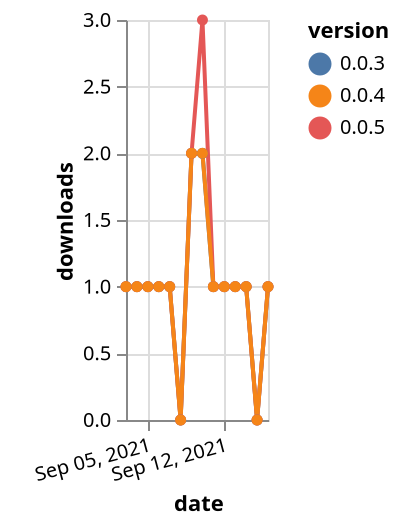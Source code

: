 {"$schema": "https://vega.github.io/schema/vega-lite/v5.json", "description": "A simple bar chart with embedded data.", "data": {"values": [{"date": "2021-09-03", "total": 151, "delta": 1, "version": "0.0.3"}, {"date": "2021-09-04", "total": 152, "delta": 1, "version": "0.0.3"}, {"date": "2021-09-05", "total": 153, "delta": 1, "version": "0.0.3"}, {"date": "2021-09-06", "total": 154, "delta": 1, "version": "0.0.3"}, {"date": "2021-09-07", "total": 155, "delta": 1, "version": "0.0.3"}, {"date": "2021-09-08", "total": 155, "delta": 0, "version": "0.0.3"}, {"date": "2021-09-09", "total": 157, "delta": 2, "version": "0.0.3"}, {"date": "2021-09-10", "total": 159, "delta": 2, "version": "0.0.3"}, {"date": "2021-09-11", "total": 160, "delta": 1, "version": "0.0.3"}, {"date": "2021-09-12", "total": 161, "delta": 1, "version": "0.0.3"}, {"date": "2021-09-13", "total": 162, "delta": 1, "version": "0.0.3"}, {"date": "2021-09-14", "total": 163, "delta": 1, "version": "0.0.3"}, {"date": "2021-09-15", "total": 163, "delta": 0, "version": "0.0.3"}, {"date": "2021-09-16", "total": 164, "delta": 1, "version": "0.0.3"}, {"date": "2021-09-03", "total": 150, "delta": 1, "version": "0.0.5"}, {"date": "2021-09-04", "total": 151, "delta": 1, "version": "0.0.5"}, {"date": "2021-09-05", "total": 152, "delta": 1, "version": "0.0.5"}, {"date": "2021-09-06", "total": 153, "delta": 1, "version": "0.0.5"}, {"date": "2021-09-07", "total": 154, "delta": 1, "version": "0.0.5"}, {"date": "2021-09-08", "total": 154, "delta": 0, "version": "0.0.5"}, {"date": "2021-09-09", "total": 156, "delta": 2, "version": "0.0.5"}, {"date": "2021-09-10", "total": 159, "delta": 3, "version": "0.0.5"}, {"date": "2021-09-11", "total": 160, "delta": 1, "version": "0.0.5"}, {"date": "2021-09-12", "total": 161, "delta": 1, "version": "0.0.5"}, {"date": "2021-09-13", "total": 162, "delta": 1, "version": "0.0.5"}, {"date": "2021-09-14", "total": 163, "delta": 1, "version": "0.0.5"}, {"date": "2021-09-15", "total": 163, "delta": 0, "version": "0.0.5"}, {"date": "2021-09-16", "total": 164, "delta": 1, "version": "0.0.5"}, {"date": "2021-09-03", "total": 127, "delta": 1, "version": "0.0.4"}, {"date": "2021-09-04", "total": 128, "delta": 1, "version": "0.0.4"}, {"date": "2021-09-05", "total": 129, "delta": 1, "version": "0.0.4"}, {"date": "2021-09-06", "total": 130, "delta": 1, "version": "0.0.4"}, {"date": "2021-09-07", "total": 131, "delta": 1, "version": "0.0.4"}, {"date": "2021-09-08", "total": 131, "delta": 0, "version": "0.0.4"}, {"date": "2021-09-09", "total": 133, "delta": 2, "version": "0.0.4"}, {"date": "2021-09-10", "total": 135, "delta": 2, "version": "0.0.4"}, {"date": "2021-09-11", "total": 136, "delta": 1, "version": "0.0.4"}, {"date": "2021-09-12", "total": 137, "delta": 1, "version": "0.0.4"}, {"date": "2021-09-13", "total": 138, "delta": 1, "version": "0.0.4"}, {"date": "2021-09-14", "total": 139, "delta": 1, "version": "0.0.4"}, {"date": "2021-09-15", "total": 139, "delta": 0, "version": "0.0.4"}, {"date": "2021-09-16", "total": 140, "delta": 1, "version": "0.0.4"}]}, "width": "container", "mark": {"type": "line", "point": {"filled": true}}, "encoding": {"x": {"field": "date", "type": "temporal", "timeUnit": "yearmonthdate", "title": "date", "axis": {"labelAngle": -15}}, "y": {"field": "delta", "type": "quantitative", "title": "downloads"}, "color": {"field": "version", "type": "nominal"}, "tooltip": {"field": "delta"}}}
